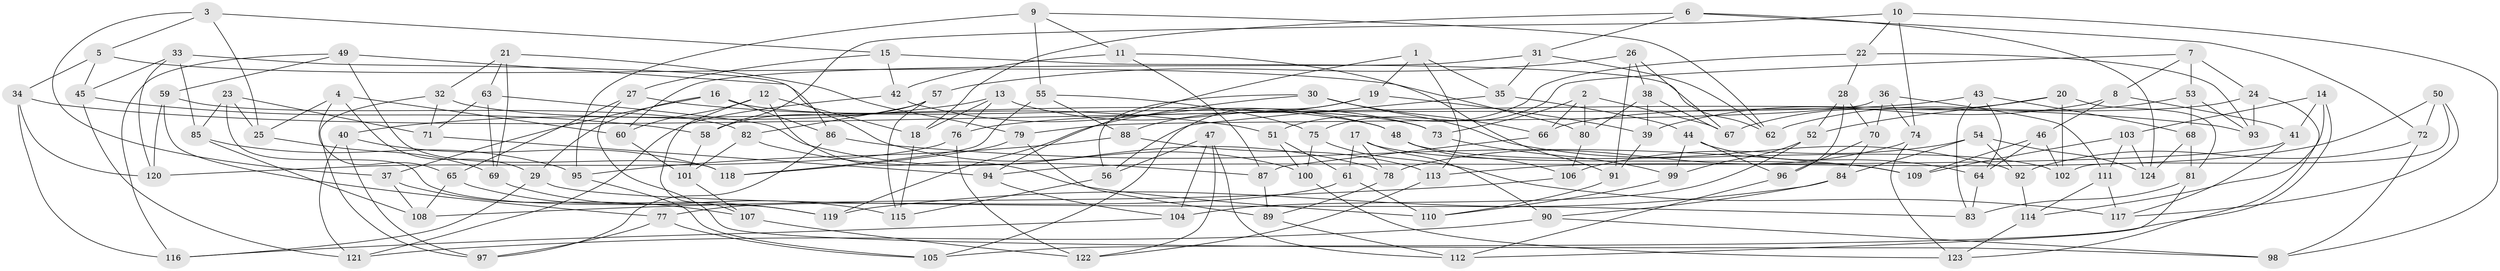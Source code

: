 // coarse degree distribution, {6: 0.589041095890411, 5: 0.1095890410958904, 4: 0.3013698630136986}
// Generated by graph-tools (version 1.1) at 2025/42/03/06/25 10:42:16]
// undirected, 124 vertices, 248 edges
graph export_dot {
graph [start="1"]
  node [color=gray90,style=filled];
  1;
  2;
  3;
  4;
  5;
  6;
  7;
  8;
  9;
  10;
  11;
  12;
  13;
  14;
  15;
  16;
  17;
  18;
  19;
  20;
  21;
  22;
  23;
  24;
  25;
  26;
  27;
  28;
  29;
  30;
  31;
  32;
  33;
  34;
  35;
  36;
  37;
  38;
  39;
  40;
  41;
  42;
  43;
  44;
  45;
  46;
  47;
  48;
  49;
  50;
  51;
  52;
  53;
  54;
  55;
  56;
  57;
  58;
  59;
  60;
  61;
  62;
  63;
  64;
  65;
  66;
  67;
  68;
  69;
  70;
  71;
  72;
  73;
  74;
  75;
  76;
  77;
  78;
  79;
  80;
  81;
  82;
  83;
  84;
  85;
  86;
  87;
  88;
  89;
  90;
  91;
  92;
  93;
  94;
  95;
  96;
  97;
  98;
  99;
  100;
  101;
  102;
  103;
  104;
  105;
  106;
  107;
  108;
  109;
  110;
  111;
  112;
  113;
  114;
  115;
  116;
  117;
  118;
  119;
  120;
  121;
  122;
  123;
  124;
  1 -- 113;
  1 -- 94;
  1 -- 19;
  1 -- 35;
  2 -- 66;
  2 -- 67;
  2 -- 80;
  2 -- 73;
  3 -- 5;
  3 -- 25;
  3 -- 15;
  3 -- 37;
  4 -- 29;
  4 -- 65;
  4 -- 25;
  4 -- 60;
  5 -- 34;
  5 -- 80;
  5 -- 45;
  6 -- 124;
  6 -- 18;
  6 -- 72;
  6 -- 31;
  7 -- 8;
  7 -- 53;
  7 -- 24;
  7 -- 75;
  8 -- 41;
  8 -- 39;
  8 -- 46;
  9 -- 11;
  9 -- 95;
  9 -- 62;
  9 -- 55;
  10 -- 58;
  10 -- 22;
  10 -- 74;
  10 -- 98;
  11 -- 91;
  11 -- 42;
  11 -- 87;
  12 -- 18;
  12 -- 60;
  12 -- 110;
  12 -- 107;
  13 -- 40;
  13 -- 18;
  13 -- 73;
  13 -- 76;
  14 -- 103;
  14 -- 114;
  14 -- 41;
  14 -- 105;
  15 -- 42;
  15 -- 62;
  15 -- 27;
  16 -- 73;
  16 -- 86;
  16 -- 37;
  16 -- 29;
  17 -- 109;
  17 -- 61;
  17 -- 90;
  17 -- 78;
  18 -- 115;
  19 -- 39;
  19 -- 88;
  19 -- 105;
  20 -- 102;
  20 -- 81;
  20 -- 67;
  20 -- 52;
  21 -- 69;
  21 -- 79;
  21 -- 63;
  21 -- 32;
  22 -- 51;
  22 -- 28;
  22 -- 93;
  23 -- 71;
  23 -- 25;
  23 -- 85;
  23 -- 119;
  24 -- 93;
  24 -- 123;
  24 -- 66;
  25 -- 69;
  26 -- 91;
  26 -- 67;
  26 -- 38;
  26 -- 57;
  27 -- 65;
  27 -- 98;
  27 -- 51;
  28 -- 52;
  28 -- 96;
  28 -- 70;
  29 -- 116;
  29 -- 83;
  30 -- 119;
  30 -- 56;
  30 -- 66;
  30 -- 92;
  31 -- 62;
  31 -- 60;
  31 -- 35;
  32 -- 48;
  32 -- 71;
  32 -- 97;
  33 -- 45;
  33 -- 85;
  33 -- 100;
  33 -- 120;
  34 -- 120;
  34 -- 116;
  34 -- 93;
  35 -- 44;
  35 -- 56;
  36 -- 74;
  36 -- 111;
  36 -- 79;
  36 -- 70;
  37 -- 107;
  37 -- 108;
  38 -- 39;
  38 -- 80;
  38 -- 67;
  39 -- 91;
  40 -- 121;
  40 -- 97;
  40 -- 118;
  41 -- 117;
  41 -- 94;
  42 -- 48;
  42 -- 121;
  43 -- 83;
  43 -- 68;
  43 -- 64;
  43 -- 76;
  44 -- 64;
  44 -- 99;
  44 -- 96;
  45 -- 58;
  45 -- 121;
  46 -- 64;
  46 -- 102;
  46 -- 109;
  47 -- 122;
  47 -- 56;
  47 -- 112;
  47 -- 104;
  48 -- 102;
  48 -- 106;
  49 -- 59;
  49 -- 86;
  49 -- 118;
  49 -- 116;
  50 -- 102;
  50 -- 113;
  50 -- 117;
  50 -- 72;
  51 -- 61;
  51 -- 100;
  52 -- 99;
  52 -- 104;
  53 -- 62;
  53 -- 68;
  53 -- 93;
  54 -- 106;
  54 -- 84;
  54 -- 92;
  54 -- 124;
  55 -- 75;
  55 -- 88;
  55 -- 118;
  56 -- 115;
  57 -- 58;
  57 -- 115;
  57 -- 82;
  58 -- 101;
  59 -- 77;
  59 -- 120;
  59 -- 82;
  60 -- 101;
  61 -- 77;
  61 -- 110;
  63 -- 78;
  63 -- 69;
  63 -- 71;
  64 -- 83;
  65 -- 119;
  65 -- 108;
  66 -- 87;
  68 -- 81;
  68 -- 124;
  69 -- 115;
  70 -- 96;
  70 -- 84;
  71 -- 94;
  72 -- 92;
  72 -- 98;
  73 -- 99;
  74 -- 78;
  74 -- 123;
  75 -- 117;
  75 -- 100;
  76 -- 122;
  76 -- 120;
  77 -- 97;
  77 -- 105;
  78 -- 89;
  79 -- 118;
  79 -- 89;
  80 -- 106;
  81 -- 112;
  81 -- 83;
  82 -- 101;
  82 -- 87;
  84 -- 90;
  84 -- 119;
  85 -- 108;
  85 -- 95;
  86 -- 97;
  86 -- 109;
  87 -- 89;
  88 -- 113;
  88 -- 95;
  89 -- 112;
  90 -- 98;
  90 -- 121;
  91 -- 110;
  92 -- 114;
  94 -- 104;
  95 -- 105;
  96 -- 112;
  99 -- 110;
  100 -- 123;
  101 -- 107;
  103 -- 109;
  103 -- 124;
  103 -- 111;
  104 -- 116;
  106 -- 108;
  107 -- 122;
  111 -- 117;
  111 -- 114;
  113 -- 122;
  114 -- 123;
}
